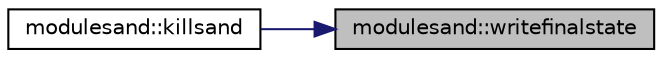 digraph "modulesand::writefinalstate"
{
 // LATEX_PDF_SIZE
  edge [fontname="Helvetica",fontsize="10",labelfontname="Helvetica",labelfontsize="10"];
  node [fontname="Helvetica",fontsize="10",shape=record];
  rankdir="RL";
  Node1 [label="modulesand::writefinalstate",height=0.2,width=0.4,color="black", fillcolor="grey75", style="filled", fontcolor="black",tooltip=" "];
  Node1 -> Node2 [dir="back",color="midnightblue",fontsize="10",style="solid"];
  Node2 [label="modulesand::killsand",height=0.2,width=0.4,color="black", fillcolor="white", style="filled",URL="$namespacemodulesand.html#a29c3265b645ec50590d4d13545918a44",tooltip=" "];
}
